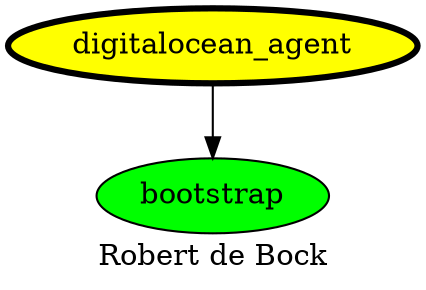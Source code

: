 digraph PhiloDilemma {
  label = "Robert de Bock" ;
  overlap=false
  {
    bootstrap [fillcolor=green style=filled]
    "digitalocean_agent" [fillcolor=yellow style=filled penwidth=3]
  }
  "digitalocean_agent" -> bootstrap
}
